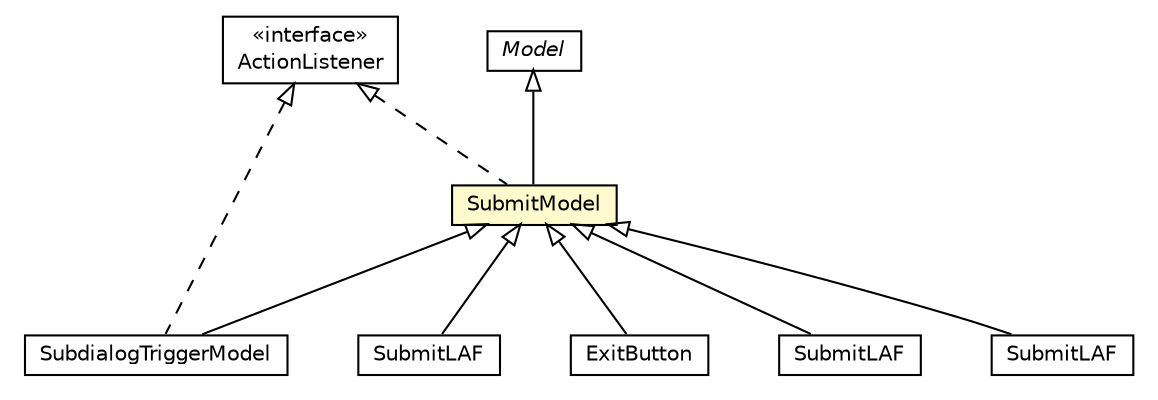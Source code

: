 #!/usr/local/bin/dot
#
# Class diagram 
# Generated by UMLGraph version R5_6-24-gf6e263 (http://www.umlgraph.org/)
#

digraph G {
	edge [fontname="Helvetica",fontsize=10,labelfontname="Helvetica",labelfontsize=10];
	node [fontname="Helvetica",fontsize=10,shape=plaintext];
	nodesep=0.25;
	ranksep=0.5;
	// org.universAAL.ui.handler.gui.swing.defaultLookAndFeel.SubmitLAF
	c52369 [label=<<table title="org.universAAL.ui.handler.gui.swing.defaultLookAndFeel.SubmitLAF" border="0" cellborder="1" cellspacing="0" cellpadding="2" port="p" href="../../defaultLookAndFeel/SubmitLAF.html">
		<tr><td><table border="0" cellspacing="0" cellpadding="1">
<tr><td align="center" balign="center"> SubmitLAF </td></tr>
		</table></td></tr>
		</table>>, URL="../../defaultLookAndFeel/SubmitLAF.html", fontname="Helvetica", fontcolor="black", fontsize=10.0];
	// org.universAAL.ui.handler.gui.swing.model.FormControl.SubdialogTriggerModel
	c52402 [label=<<table title="org.universAAL.ui.handler.gui.swing.model.FormControl.SubdialogTriggerModel" border="0" cellborder="1" cellspacing="0" cellpadding="2" port="p" href="./SubdialogTriggerModel.html">
		<tr><td><table border="0" cellspacing="0" cellpadding="1">
<tr><td align="center" balign="center"> SubdialogTriggerModel </td></tr>
		</table></td></tr>
		</table>>, URL="./SubdialogTriggerModel.html", fontname="Helvetica", fontcolor="black", fontsize=10.0];
	// org.universAAL.ui.handler.gui.swing.model.FormControl.SubmitModel
	c52405 [label=<<table title="org.universAAL.ui.handler.gui.swing.model.FormControl.SubmitModel" border="0" cellborder="1" cellspacing="0" cellpadding="2" port="p" bgcolor="lemonChiffon" href="./SubmitModel.html">
		<tr><td><table border="0" cellspacing="0" cellpadding="1">
<tr><td align="center" balign="center"> SubmitModel </td></tr>
		</table></td></tr>
		</table>>, URL="./SubmitModel.html", fontname="Helvetica", fontcolor="black", fontsize=10.0];
	// org.universAAL.ui.handler.gui.swing.model.Model
	c52432 [label=<<table title="org.universAAL.ui.handler.gui.swing.model.Model" border="0" cellborder="1" cellspacing="0" cellpadding="2" port="p" href="../Model.html">
		<tr><td><table border="0" cellspacing="0" cellpadding="1">
<tr><td align="center" balign="center"><font face="Helvetica-Oblique"> Model </font></td></tr>
		</table></td></tr>
		</table>>, URL="../Model.html", fontname="Helvetica", fontcolor="black", fontsize=10.0];
	// org.universAAL.ui.handler.gui.swing.model.special.ExitButton
	c52434 [label=<<table title="org.universAAL.ui.handler.gui.swing.model.special.ExitButton" border="0" cellborder="1" cellspacing="0" cellpadding="2" port="p" href="../special/ExitButton.html">
		<tr><td><table border="0" cellspacing="0" cellpadding="1">
<tr><td align="center" balign="center"> ExitButton </td></tr>
		</table></td></tr>
		</table>>, URL="../special/ExitButton.html", fontname="Helvetica", fontcolor="black", fontsize=10.0];
	// org.universAAL.ui.gui.swing.bluesteelLAF.SubmitLAF
	c52451 [label=<<table title="org.universAAL.ui.gui.swing.bluesteelLAF.SubmitLAF" border="0" cellborder="1" cellspacing="0" cellpadding="2" port="p" href="../../../../../gui/swing/bluesteelLAF/SubmitLAF.html">
		<tr><td><table border="0" cellspacing="0" cellpadding="1">
<tr><td align="center" balign="center"> SubmitLAF </td></tr>
		</table></td></tr>
		</table>>, URL="../../../../../gui/swing/bluesteelLAF/SubmitLAF.html", fontname="Helvetica", fontcolor="black", fontsize=10.0];
	// org.universAAL.ui.handler.gui.swing.classic.SubmitLAF
	c52479 [label=<<table title="org.universAAL.ui.handler.gui.swing.classic.SubmitLAF" border="0" cellborder="1" cellspacing="0" cellpadding="2" port="p" href="../../classic/SubmitLAF.html">
		<tr><td><table border="0" cellspacing="0" cellpadding="1">
<tr><td align="center" balign="center"> SubmitLAF </td></tr>
		</table></td></tr>
		</table>>, URL="../../classic/SubmitLAF.html", fontname="Helvetica", fontcolor="black", fontsize=10.0];
	//org.universAAL.ui.handler.gui.swing.defaultLookAndFeel.SubmitLAF extends org.universAAL.ui.handler.gui.swing.model.FormControl.SubmitModel
	c52405:p -> c52369:p [dir=back,arrowtail=empty];
	//org.universAAL.ui.handler.gui.swing.model.FormControl.SubdialogTriggerModel extends org.universAAL.ui.handler.gui.swing.model.FormControl.SubmitModel
	c52405:p -> c52402:p [dir=back,arrowtail=empty];
	//org.universAAL.ui.handler.gui.swing.model.FormControl.SubdialogTriggerModel implements java.awt.event.ActionListener
	c52550:p -> c52402:p [dir=back,arrowtail=empty,style=dashed];
	//org.universAAL.ui.handler.gui.swing.model.FormControl.SubmitModel extends org.universAAL.ui.handler.gui.swing.model.Model
	c52432:p -> c52405:p [dir=back,arrowtail=empty];
	//org.universAAL.ui.handler.gui.swing.model.FormControl.SubmitModel implements java.awt.event.ActionListener
	c52550:p -> c52405:p [dir=back,arrowtail=empty,style=dashed];
	//org.universAAL.ui.handler.gui.swing.model.special.ExitButton extends org.universAAL.ui.handler.gui.swing.model.FormControl.SubmitModel
	c52405:p -> c52434:p [dir=back,arrowtail=empty];
	//org.universAAL.ui.gui.swing.bluesteelLAF.SubmitLAF extends org.universAAL.ui.handler.gui.swing.model.FormControl.SubmitModel
	c52405:p -> c52451:p [dir=back,arrowtail=empty];
	//org.universAAL.ui.handler.gui.swing.classic.SubmitLAF extends org.universAAL.ui.handler.gui.swing.model.FormControl.SubmitModel
	c52405:p -> c52479:p [dir=back,arrowtail=empty];
	// java.awt.event.ActionListener
	c52550 [label=<<table title="java.awt.event.ActionListener" border="0" cellborder="1" cellspacing="0" cellpadding="2" port="p" href="http://java.sun.com/j2se/1.4.2/docs/api/java/awt/event/ActionListener.html">
		<tr><td><table border="0" cellspacing="0" cellpadding="1">
<tr><td align="center" balign="center"> &#171;interface&#187; </td></tr>
<tr><td align="center" balign="center"> ActionListener </td></tr>
		</table></td></tr>
		</table>>, URL="http://java.sun.com/j2se/1.4.2/docs/api/java/awt/event/ActionListener.html", fontname="Helvetica", fontcolor="black", fontsize=10.0];
}

